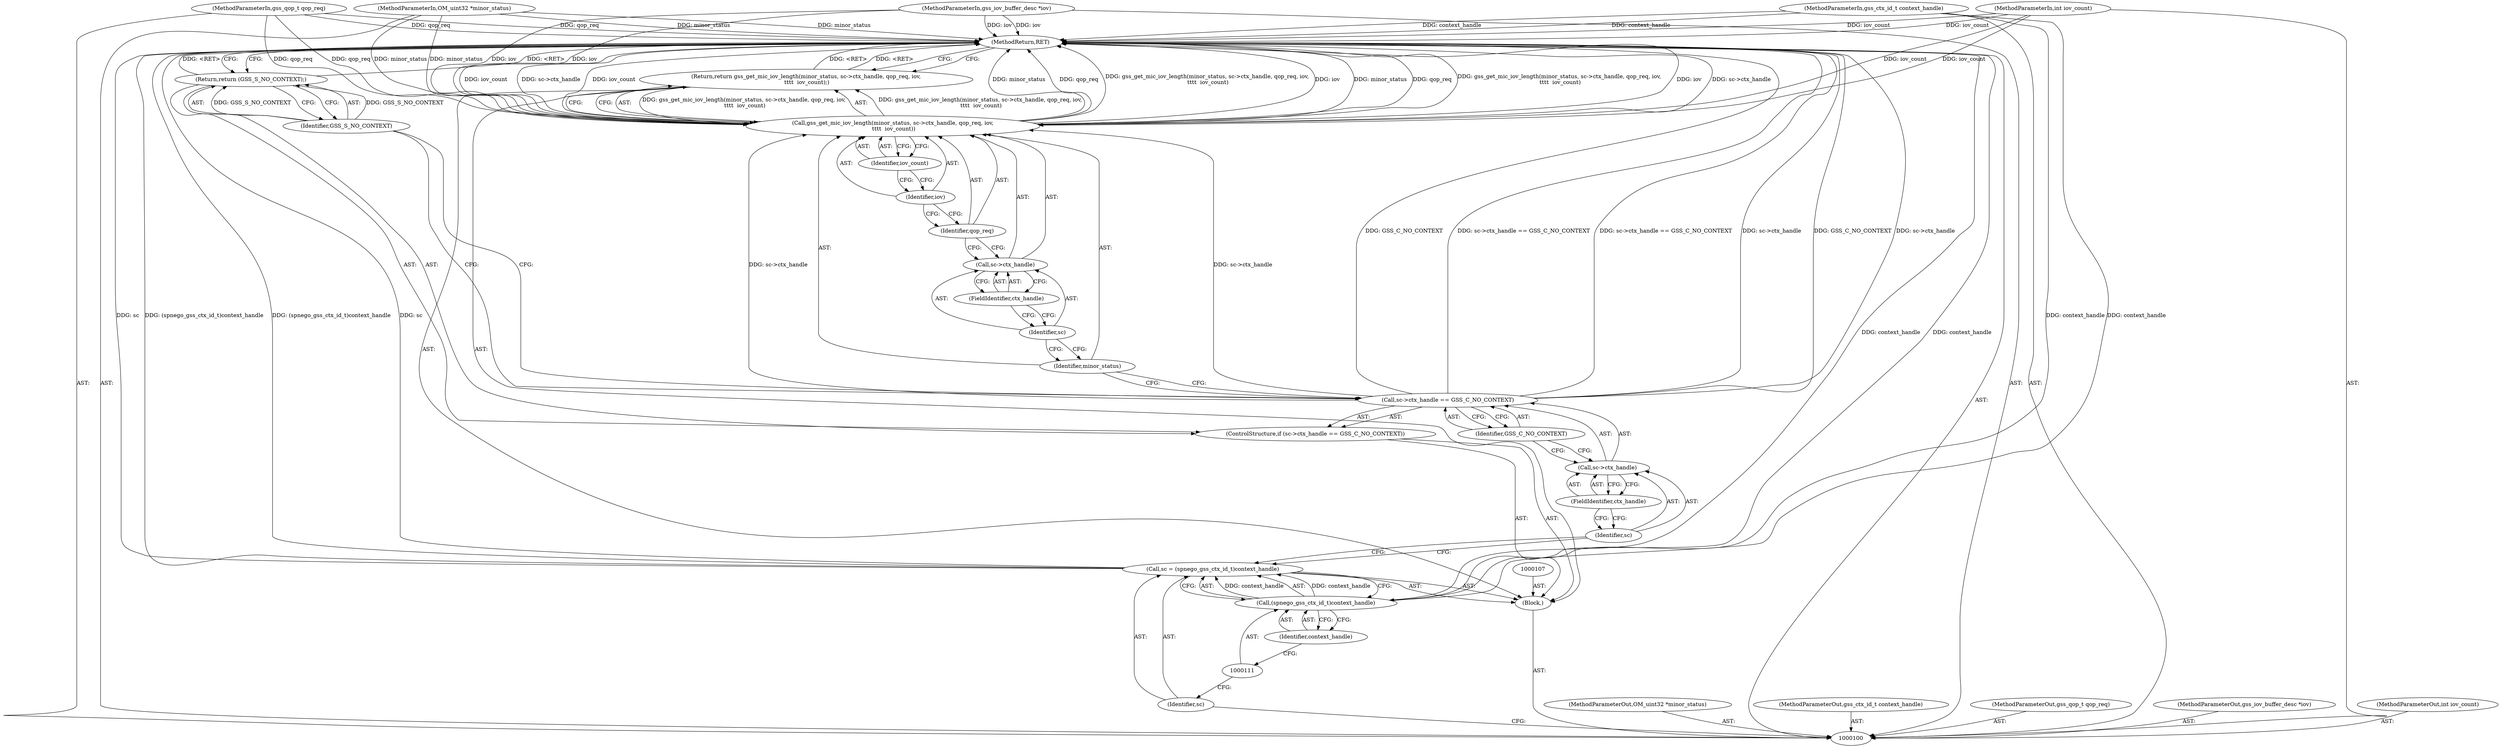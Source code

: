 digraph "0_krb5_b51b33f2bc5d1497ddf5bd107f791c101695000d_10" {
"1000130" [label="(MethodReturn,RET)"];
"1000101" [label="(MethodParameterIn,OM_uint32 *minor_status)"];
"1000168" [label="(MethodParameterOut,OM_uint32 *minor_status)"];
"1000122" [label="(Call,gss_get_mic_iov_length(minor_status, sc->ctx_handle, qop_req, iov,\n \t\t\t\t  iov_count))"];
"1000123" [label="(Identifier,minor_status)"];
"1000121" [label="(Return,return gss_get_mic_iov_length(minor_status, sc->ctx_handle, qop_req, iov,\n \t\t\t\t  iov_count);)"];
"1000124" [label="(Call,sc->ctx_handle)"];
"1000125" [label="(Identifier,sc)"];
"1000126" [label="(FieldIdentifier,ctx_handle)"];
"1000127" [label="(Identifier,qop_req)"];
"1000128" [label="(Identifier,iov)"];
"1000129" [label="(Identifier,iov_count)"];
"1000102" [label="(MethodParameterIn,gss_ctx_id_t context_handle)"];
"1000169" [label="(MethodParameterOut,gss_ctx_id_t context_handle)"];
"1000103" [label="(MethodParameterIn,gss_qop_t qop_req)"];
"1000170" [label="(MethodParameterOut,gss_qop_t qop_req)"];
"1000104" [label="(MethodParameterIn,gss_iov_buffer_desc *iov)"];
"1000171" [label="(MethodParameterOut,gss_iov_buffer_desc *iov)"];
"1000105" [label="(MethodParameterIn,int iov_count)"];
"1000172" [label="(MethodParameterOut,int iov_count)"];
"1000106" [label="(Block,)"];
"1000108" [label="(Call,sc = (spnego_gss_ctx_id_t)context_handle)"];
"1000109" [label="(Identifier,sc)"];
"1000110" [label="(Call,(spnego_gss_ctx_id_t)context_handle)"];
"1000112" [label="(Identifier,context_handle)"];
"1000117" [label="(FieldIdentifier,ctx_handle)"];
"1000118" [label="(Identifier,GSS_C_NO_CONTEXT)"];
"1000113" [label="(ControlStructure,if (sc->ctx_handle == GSS_C_NO_CONTEXT))"];
"1000114" [label="(Call,sc->ctx_handle == GSS_C_NO_CONTEXT)"];
"1000115" [label="(Call,sc->ctx_handle)"];
"1000116" [label="(Identifier,sc)"];
"1000120" [label="(Identifier,GSS_S_NO_CONTEXT)"];
"1000119" [label="(Return,return (GSS_S_NO_CONTEXT);)"];
"1000130" -> "1000100"  [label="AST: "];
"1000130" -> "1000119"  [label="CFG: "];
"1000130" -> "1000121"  [label="CFG: "];
"1000121" -> "1000130"  [label="DDG: <RET>"];
"1000119" -> "1000130"  [label="DDG: <RET>"];
"1000104" -> "1000130"  [label="DDG: iov"];
"1000105" -> "1000130"  [label="DDG: iov_count"];
"1000114" -> "1000130"  [label="DDG: sc->ctx_handle == GSS_C_NO_CONTEXT"];
"1000114" -> "1000130"  [label="DDG: sc->ctx_handle"];
"1000114" -> "1000130"  [label="DDG: GSS_C_NO_CONTEXT"];
"1000122" -> "1000130"  [label="DDG: minor_status"];
"1000122" -> "1000130"  [label="DDG: qop_req"];
"1000122" -> "1000130"  [label="DDG: gss_get_mic_iov_length(minor_status, sc->ctx_handle, qop_req, iov,\n \t\t\t\t  iov_count)"];
"1000122" -> "1000130"  [label="DDG: iov"];
"1000122" -> "1000130"  [label="DDG: sc->ctx_handle"];
"1000122" -> "1000130"  [label="DDG: iov_count"];
"1000108" -> "1000130"  [label="DDG: sc"];
"1000108" -> "1000130"  [label="DDG: (spnego_gss_ctx_id_t)context_handle"];
"1000103" -> "1000130"  [label="DDG: qop_req"];
"1000102" -> "1000130"  [label="DDG: context_handle"];
"1000110" -> "1000130"  [label="DDG: context_handle"];
"1000101" -> "1000130"  [label="DDG: minor_status"];
"1000101" -> "1000100"  [label="AST: "];
"1000101" -> "1000130"  [label="DDG: minor_status"];
"1000101" -> "1000122"  [label="DDG: minor_status"];
"1000168" -> "1000100"  [label="AST: "];
"1000122" -> "1000121"  [label="AST: "];
"1000122" -> "1000129"  [label="CFG: "];
"1000123" -> "1000122"  [label="AST: "];
"1000124" -> "1000122"  [label="AST: "];
"1000127" -> "1000122"  [label="AST: "];
"1000128" -> "1000122"  [label="AST: "];
"1000129" -> "1000122"  [label="AST: "];
"1000121" -> "1000122"  [label="CFG: "];
"1000122" -> "1000130"  [label="DDG: minor_status"];
"1000122" -> "1000130"  [label="DDG: qop_req"];
"1000122" -> "1000130"  [label="DDG: gss_get_mic_iov_length(minor_status, sc->ctx_handle, qop_req, iov,\n \t\t\t\t  iov_count)"];
"1000122" -> "1000130"  [label="DDG: iov"];
"1000122" -> "1000130"  [label="DDG: sc->ctx_handle"];
"1000122" -> "1000130"  [label="DDG: iov_count"];
"1000122" -> "1000121"  [label="DDG: gss_get_mic_iov_length(minor_status, sc->ctx_handle, qop_req, iov,\n \t\t\t\t  iov_count)"];
"1000101" -> "1000122"  [label="DDG: minor_status"];
"1000114" -> "1000122"  [label="DDG: sc->ctx_handle"];
"1000103" -> "1000122"  [label="DDG: qop_req"];
"1000104" -> "1000122"  [label="DDG: iov"];
"1000105" -> "1000122"  [label="DDG: iov_count"];
"1000123" -> "1000122"  [label="AST: "];
"1000123" -> "1000114"  [label="CFG: "];
"1000125" -> "1000123"  [label="CFG: "];
"1000121" -> "1000106"  [label="AST: "];
"1000121" -> "1000122"  [label="CFG: "];
"1000122" -> "1000121"  [label="AST: "];
"1000130" -> "1000121"  [label="CFG: "];
"1000121" -> "1000130"  [label="DDG: <RET>"];
"1000122" -> "1000121"  [label="DDG: gss_get_mic_iov_length(minor_status, sc->ctx_handle, qop_req, iov,\n \t\t\t\t  iov_count)"];
"1000124" -> "1000122"  [label="AST: "];
"1000124" -> "1000126"  [label="CFG: "];
"1000125" -> "1000124"  [label="AST: "];
"1000126" -> "1000124"  [label="AST: "];
"1000127" -> "1000124"  [label="CFG: "];
"1000125" -> "1000124"  [label="AST: "];
"1000125" -> "1000123"  [label="CFG: "];
"1000126" -> "1000125"  [label="CFG: "];
"1000126" -> "1000124"  [label="AST: "];
"1000126" -> "1000125"  [label="CFG: "];
"1000124" -> "1000126"  [label="CFG: "];
"1000127" -> "1000122"  [label="AST: "];
"1000127" -> "1000124"  [label="CFG: "];
"1000128" -> "1000127"  [label="CFG: "];
"1000128" -> "1000122"  [label="AST: "];
"1000128" -> "1000127"  [label="CFG: "];
"1000129" -> "1000128"  [label="CFG: "];
"1000129" -> "1000122"  [label="AST: "];
"1000129" -> "1000128"  [label="CFG: "];
"1000122" -> "1000129"  [label="CFG: "];
"1000102" -> "1000100"  [label="AST: "];
"1000102" -> "1000130"  [label="DDG: context_handle"];
"1000102" -> "1000110"  [label="DDG: context_handle"];
"1000169" -> "1000100"  [label="AST: "];
"1000103" -> "1000100"  [label="AST: "];
"1000103" -> "1000130"  [label="DDG: qop_req"];
"1000103" -> "1000122"  [label="DDG: qop_req"];
"1000170" -> "1000100"  [label="AST: "];
"1000104" -> "1000100"  [label="AST: "];
"1000104" -> "1000130"  [label="DDG: iov"];
"1000104" -> "1000122"  [label="DDG: iov"];
"1000171" -> "1000100"  [label="AST: "];
"1000105" -> "1000100"  [label="AST: "];
"1000105" -> "1000130"  [label="DDG: iov_count"];
"1000105" -> "1000122"  [label="DDG: iov_count"];
"1000172" -> "1000100"  [label="AST: "];
"1000106" -> "1000100"  [label="AST: "];
"1000107" -> "1000106"  [label="AST: "];
"1000108" -> "1000106"  [label="AST: "];
"1000113" -> "1000106"  [label="AST: "];
"1000121" -> "1000106"  [label="AST: "];
"1000108" -> "1000106"  [label="AST: "];
"1000108" -> "1000110"  [label="CFG: "];
"1000109" -> "1000108"  [label="AST: "];
"1000110" -> "1000108"  [label="AST: "];
"1000116" -> "1000108"  [label="CFG: "];
"1000108" -> "1000130"  [label="DDG: sc"];
"1000108" -> "1000130"  [label="DDG: (spnego_gss_ctx_id_t)context_handle"];
"1000110" -> "1000108"  [label="DDG: context_handle"];
"1000109" -> "1000108"  [label="AST: "];
"1000109" -> "1000100"  [label="CFG: "];
"1000111" -> "1000109"  [label="CFG: "];
"1000110" -> "1000108"  [label="AST: "];
"1000110" -> "1000112"  [label="CFG: "];
"1000111" -> "1000110"  [label="AST: "];
"1000112" -> "1000110"  [label="AST: "];
"1000108" -> "1000110"  [label="CFG: "];
"1000110" -> "1000130"  [label="DDG: context_handle"];
"1000110" -> "1000108"  [label="DDG: context_handle"];
"1000102" -> "1000110"  [label="DDG: context_handle"];
"1000112" -> "1000110"  [label="AST: "];
"1000112" -> "1000111"  [label="CFG: "];
"1000110" -> "1000112"  [label="CFG: "];
"1000117" -> "1000115"  [label="AST: "];
"1000117" -> "1000116"  [label="CFG: "];
"1000115" -> "1000117"  [label="CFG: "];
"1000118" -> "1000114"  [label="AST: "];
"1000118" -> "1000115"  [label="CFG: "];
"1000114" -> "1000118"  [label="CFG: "];
"1000113" -> "1000106"  [label="AST: "];
"1000114" -> "1000113"  [label="AST: "];
"1000119" -> "1000113"  [label="AST: "];
"1000114" -> "1000113"  [label="AST: "];
"1000114" -> "1000118"  [label="CFG: "];
"1000115" -> "1000114"  [label="AST: "];
"1000118" -> "1000114"  [label="AST: "];
"1000120" -> "1000114"  [label="CFG: "];
"1000123" -> "1000114"  [label="CFG: "];
"1000114" -> "1000130"  [label="DDG: sc->ctx_handle == GSS_C_NO_CONTEXT"];
"1000114" -> "1000130"  [label="DDG: sc->ctx_handle"];
"1000114" -> "1000130"  [label="DDG: GSS_C_NO_CONTEXT"];
"1000114" -> "1000122"  [label="DDG: sc->ctx_handle"];
"1000115" -> "1000114"  [label="AST: "];
"1000115" -> "1000117"  [label="CFG: "];
"1000116" -> "1000115"  [label="AST: "];
"1000117" -> "1000115"  [label="AST: "];
"1000118" -> "1000115"  [label="CFG: "];
"1000116" -> "1000115"  [label="AST: "];
"1000116" -> "1000108"  [label="CFG: "];
"1000117" -> "1000116"  [label="CFG: "];
"1000120" -> "1000119"  [label="AST: "];
"1000120" -> "1000114"  [label="CFG: "];
"1000119" -> "1000120"  [label="CFG: "];
"1000120" -> "1000119"  [label="DDG: GSS_S_NO_CONTEXT"];
"1000119" -> "1000113"  [label="AST: "];
"1000119" -> "1000120"  [label="CFG: "];
"1000120" -> "1000119"  [label="AST: "];
"1000130" -> "1000119"  [label="CFG: "];
"1000119" -> "1000130"  [label="DDG: <RET>"];
"1000120" -> "1000119"  [label="DDG: GSS_S_NO_CONTEXT"];
}
